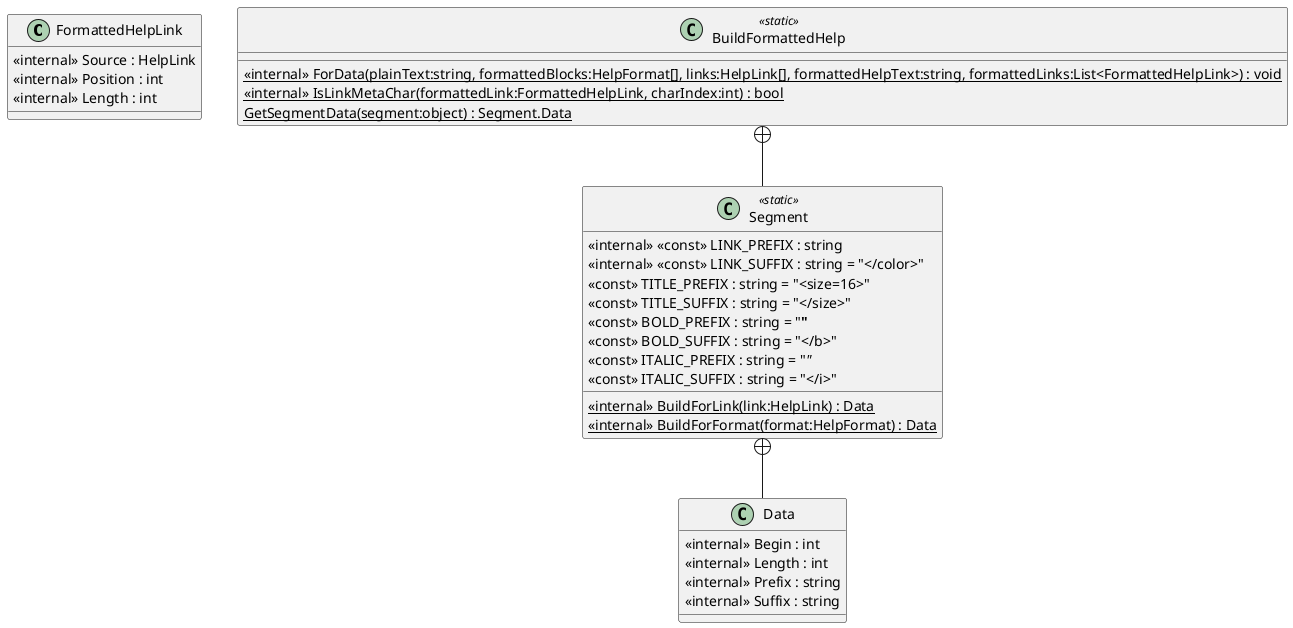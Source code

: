 @startuml
class FormattedHelpLink {
    <<internal>> Source : HelpLink
    <<internal>> Position : int
    <<internal>> Length : int
}
class BuildFormattedHelp <<static>> {
    <<internal>> {static} ForData(plainText:string, formattedBlocks:HelpFormat[], links:HelpLink[], formattedHelpText:string, formattedLinks:List<FormattedHelpLink>) : void
    <<internal>> {static} IsLinkMetaChar(formattedLink:FormattedHelpLink, charIndex:int) : bool
    {static} GetSegmentData(segment:object) : Segment.Data
}
class Segment <<static>> {
    <<internal>> {static} BuildForLink(link:HelpLink) : Data
    <<internal>> {static} BuildForFormat(format:HelpFormat) : Data
    <<internal>> <<const>> LINK_PREFIX : string
    <<internal>> <<const>> LINK_SUFFIX : string = "</color>"
    <<const>> TITLE_PREFIX : string = "<size=16>"
    <<const>> TITLE_SUFFIX : string = "</size>"
    <<const>> BOLD_PREFIX : string = "<b>"
    <<const>> BOLD_SUFFIX : string = "</b>"
    <<const>> ITALIC_PREFIX : string = "<i>"
    <<const>> ITALIC_SUFFIX : string = "</i>"
}
class Data {
    <<internal>> Begin : int
    <<internal>> Length : int
    <<internal>> Prefix : string
    <<internal>> Suffix : string
}
BuildFormattedHelp +-- Segment
Segment +-- Data
@enduml
